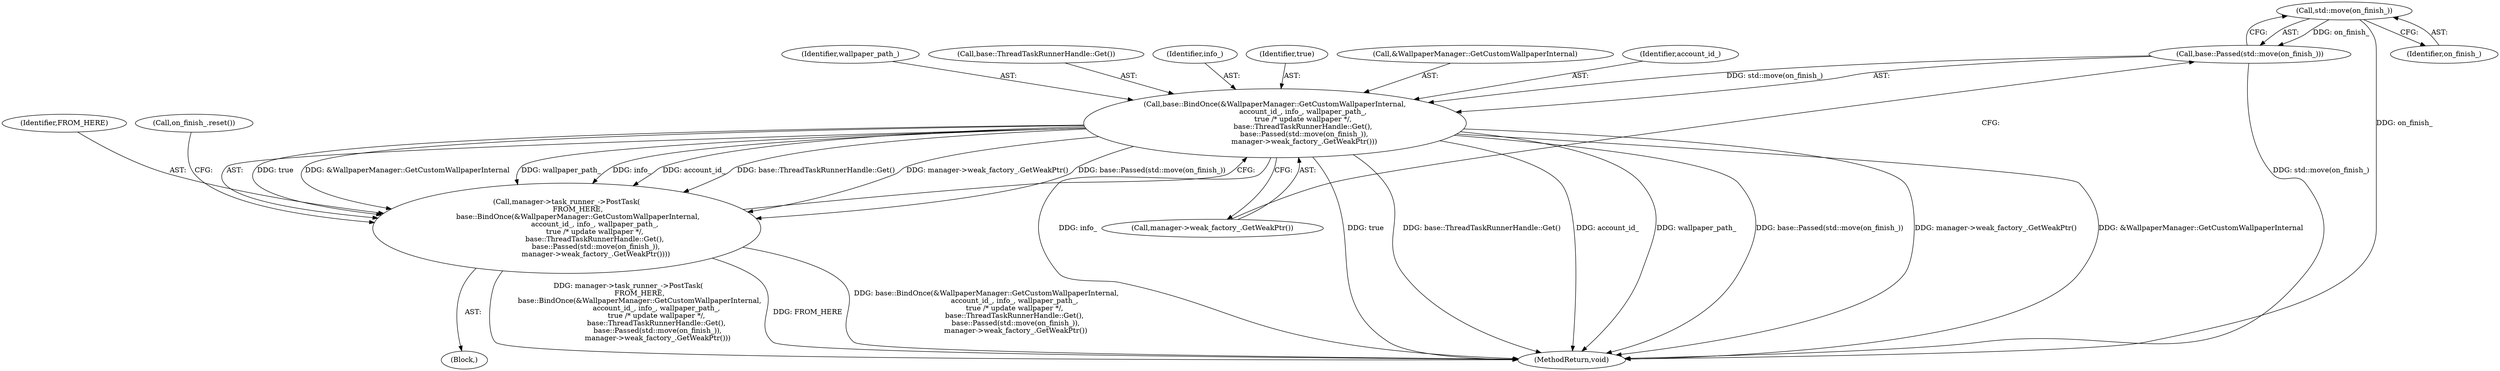 digraph "0_Chrome_39595f8d4dffcb644d438106dcb64a30c139ff0e_2@API" {
"1000156" [label="(Call,std::move(on_finish_))"];
"1000155" [label="(Call,base::Passed(std::move(on_finish_)))"];
"1000147" [label="(Call,base::BindOnce(&WallpaperManager::GetCustomWallpaperInternal,\n                         account_id_, info_, wallpaper_path_,\n                         true /* update wallpaper */,\n                         base::ThreadTaskRunnerHandle::Get(),\n                          base::Passed(std::move(on_finish_)),\n                          manager->weak_factory_.GetWeakPtr()))"];
"1000145" [label="(Call,manager->task_runner_->PostTask(\n          FROM_HERE,\n          base::BindOnce(&WallpaperManager::GetCustomWallpaperInternal,\n                         account_id_, info_, wallpaper_path_,\n                         true /* update wallpaper */,\n                         base::ThreadTaskRunnerHandle::Get(),\n                          base::Passed(std::move(on_finish_)),\n                          manager->weak_factory_.GetWeakPtr())))"];
"1000150" [label="(Identifier,account_id_)"];
"1000152" [label="(Identifier,wallpaper_path_)"];
"1000177" [label="(MethodReturn,void)"];
"1000145" [label="(Call,manager->task_runner_->PostTask(\n          FROM_HERE,\n          base::BindOnce(&WallpaperManager::GetCustomWallpaperInternal,\n                         account_id_, info_, wallpaper_path_,\n                         true /* update wallpaper */,\n                         base::ThreadTaskRunnerHandle::Get(),\n                          base::Passed(std::move(on_finish_)),\n                          manager->weak_factory_.GetWeakPtr())))"];
"1000154" [label="(Call,base::ThreadTaskRunnerHandle::Get())"];
"1000151" [label="(Identifier,info_)"];
"1000176" [label="(Call,on_finish_.reset())"];
"1000147" [label="(Call,base::BindOnce(&WallpaperManager::GetCustomWallpaperInternal,\n                         account_id_, info_, wallpaper_path_,\n                         true /* update wallpaper */,\n                         base::ThreadTaskRunnerHandle::Get(),\n                          base::Passed(std::move(on_finish_)),\n                          manager->weak_factory_.GetWeakPtr()))"];
"1000157" [label="(Identifier,on_finish_)"];
"1000153" [label="(Identifier,true)"];
"1000146" [label="(Identifier,FROM_HERE)"];
"1000148" [label="(Call,&WallpaperManager::GetCustomWallpaperInternal)"];
"1000156" [label="(Call,std::move(on_finish_))"];
"1000155" [label="(Call,base::Passed(std::move(on_finish_)))"];
"1000158" [label="(Call,manager->weak_factory_.GetWeakPtr())"];
"1000144" [label="(Block,)"];
"1000156" -> "1000155"  [label="AST: "];
"1000156" -> "1000157"  [label="CFG: "];
"1000157" -> "1000156"  [label="AST: "];
"1000155" -> "1000156"  [label="CFG: "];
"1000156" -> "1000177"  [label="DDG: on_finish_"];
"1000156" -> "1000155"  [label="DDG: on_finish_"];
"1000155" -> "1000147"  [label="AST: "];
"1000158" -> "1000155"  [label="CFG: "];
"1000155" -> "1000177"  [label="DDG: std::move(on_finish_)"];
"1000155" -> "1000147"  [label="DDG: std::move(on_finish_)"];
"1000147" -> "1000145"  [label="AST: "];
"1000147" -> "1000158"  [label="CFG: "];
"1000148" -> "1000147"  [label="AST: "];
"1000150" -> "1000147"  [label="AST: "];
"1000151" -> "1000147"  [label="AST: "];
"1000152" -> "1000147"  [label="AST: "];
"1000153" -> "1000147"  [label="AST: "];
"1000154" -> "1000147"  [label="AST: "];
"1000158" -> "1000147"  [label="AST: "];
"1000145" -> "1000147"  [label="CFG: "];
"1000147" -> "1000177"  [label="DDG: info_"];
"1000147" -> "1000177"  [label="DDG: true"];
"1000147" -> "1000177"  [label="DDG: base::ThreadTaskRunnerHandle::Get()"];
"1000147" -> "1000177"  [label="DDG: account_id_"];
"1000147" -> "1000177"  [label="DDG: wallpaper_path_"];
"1000147" -> "1000177"  [label="DDG: base::Passed(std::move(on_finish_))"];
"1000147" -> "1000177"  [label="DDG: manager->weak_factory_.GetWeakPtr()"];
"1000147" -> "1000177"  [label="DDG: &WallpaperManager::GetCustomWallpaperInternal"];
"1000147" -> "1000145"  [label="DDG: true"];
"1000147" -> "1000145"  [label="DDG: &WallpaperManager::GetCustomWallpaperInternal"];
"1000147" -> "1000145"  [label="DDG: wallpaper_path_"];
"1000147" -> "1000145"  [label="DDG: info_"];
"1000147" -> "1000145"  [label="DDG: account_id_"];
"1000147" -> "1000145"  [label="DDG: base::ThreadTaskRunnerHandle::Get()"];
"1000147" -> "1000145"  [label="DDG: manager->weak_factory_.GetWeakPtr()"];
"1000147" -> "1000145"  [label="DDG: base::Passed(std::move(on_finish_))"];
"1000145" -> "1000144"  [label="AST: "];
"1000146" -> "1000145"  [label="AST: "];
"1000176" -> "1000145"  [label="CFG: "];
"1000145" -> "1000177"  [label="DDG: manager->task_runner_->PostTask(\n          FROM_HERE,\n          base::BindOnce(&WallpaperManager::GetCustomWallpaperInternal,\n                         account_id_, info_, wallpaper_path_,\n                         true /* update wallpaper */,\n                         base::ThreadTaskRunnerHandle::Get(),\n                          base::Passed(std::move(on_finish_)),\n                          manager->weak_factory_.GetWeakPtr()))"];
"1000145" -> "1000177"  [label="DDG: FROM_HERE"];
"1000145" -> "1000177"  [label="DDG: base::BindOnce(&WallpaperManager::GetCustomWallpaperInternal,\n                         account_id_, info_, wallpaper_path_,\n                         true /* update wallpaper */,\n                         base::ThreadTaskRunnerHandle::Get(),\n                          base::Passed(std::move(on_finish_)),\n                          manager->weak_factory_.GetWeakPtr())"];
}
